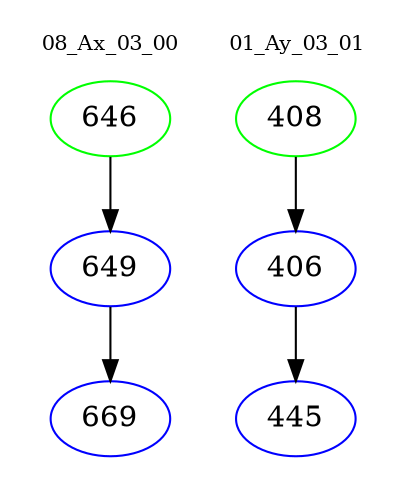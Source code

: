 digraph{
subgraph cluster_0 {
color = white
label = "08_Ax_03_00";
fontsize=10;
T0_646 [label="646", color="green"]
T0_646 -> T0_649 [color="black"]
T0_649 [label="649", color="blue"]
T0_649 -> T0_669 [color="black"]
T0_669 [label="669", color="blue"]
}
subgraph cluster_1 {
color = white
label = "01_Ay_03_01";
fontsize=10;
T1_408 [label="408", color="green"]
T1_408 -> T1_406 [color="black"]
T1_406 [label="406", color="blue"]
T1_406 -> T1_445 [color="black"]
T1_445 [label="445", color="blue"]
}
}
